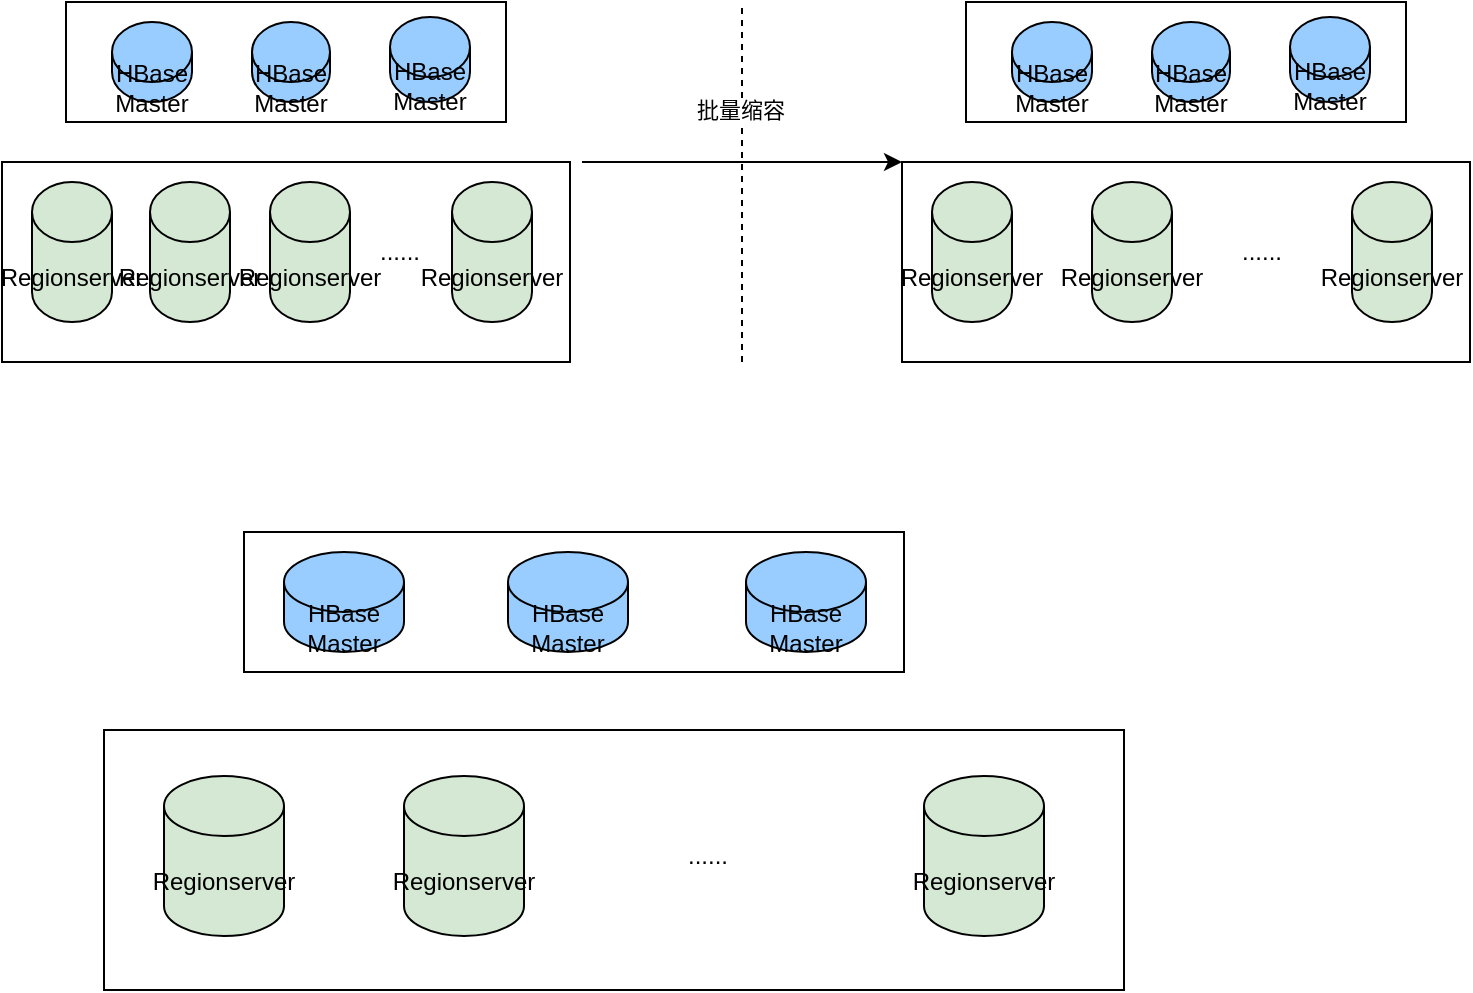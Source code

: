<mxfile version="20.0.4" type="github">
  <diagram id="C5RBs43oDa-KdzZeNtuy" name="Page-1">
    <mxGraphModel dx="946" dy="588" grid="1" gridSize="10" guides="1" tooltips="1" connect="1" arrows="1" fold="1" page="1" pageScale="1" pageWidth="827" pageHeight="1169" math="0" shadow="0">
      <root>
        <mxCell id="WIyWlLk6GJQsqaUBKTNV-0" />
        <mxCell id="WIyWlLk6GJQsqaUBKTNV-1" parent="WIyWlLk6GJQsqaUBKTNV-0" />
        <mxCell id="F7r8GAYiYaDX6DFV25X--26" value="" style="rounded=0;whiteSpace=wrap;html=1;strokeColor=#000000;fillColor=default;gradientColor=none;" vertex="1" parent="WIyWlLk6GJQsqaUBKTNV-1">
          <mxGeometry x="460" y="280" width="284" height="100" as="geometry" />
        </mxCell>
        <mxCell id="F7r8GAYiYaDX6DFV25X--7" value="......" style="rounded=0;whiteSpace=wrap;html=1;fillColor=none;strokeColor=none;" vertex="1" parent="WIyWlLk6GJQsqaUBKTNV-1">
          <mxGeometry x="595" y="315" width="90" height="20" as="geometry" />
        </mxCell>
        <mxCell id="F7r8GAYiYaDX6DFV25X--16" value="Regionserver" style="shape=cylinder3;whiteSpace=wrap;html=1;boundedLbl=1;backgroundOutline=1;size=15;fillColor=#D5E8D4;" vertex="1" parent="WIyWlLk6GJQsqaUBKTNV-1">
          <mxGeometry x="475" y="290" width="40" height="70" as="geometry" />
        </mxCell>
        <mxCell id="F7r8GAYiYaDX6DFV25X--19" value="Regionserver" style="shape=cylinder3;whiteSpace=wrap;html=1;boundedLbl=1;backgroundOutline=1;size=15;fillColor=#D5E8D4;" vertex="1" parent="WIyWlLk6GJQsqaUBKTNV-1">
          <mxGeometry x="555" y="290" width="40" height="70" as="geometry" />
        </mxCell>
        <mxCell id="F7r8GAYiYaDX6DFV25X--20" value="Regionserver" style="shape=cylinder3;whiteSpace=wrap;html=1;boundedLbl=1;backgroundOutline=1;size=15;fillColor=#D5E8D4;" vertex="1" parent="WIyWlLk6GJQsqaUBKTNV-1">
          <mxGeometry x="685" y="290" width="40" height="70" as="geometry" />
        </mxCell>
        <mxCell id="F7r8GAYiYaDX6DFV25X--25" value="" style="rounded=0;whiteSpace=wrap;html=1;fillColor=default;gradientColor=none;" vertex="1" parent="WIyWlLk6GJQsqaUBKTNV-1">
          <mxGeometry x="492" y="200" width="220" height="60" as="geometry" />
        </mxCell>
        <mxCell id="F7r8GAYiYaDX6DFV25X--22" value="HBase Master" style="shape=cylinder3;whiteSpace=wrap;html=1;boundedLbl=1;backgroundOutline=1;size=15;fillColor=#99CCFF;strokeColor=#000000;" vertex="1" parent="WIyWlLk6GJQsqaUBKTNV-1">
          <mxGeometry x="585" y="210" width="39" height="40" as="geometry" />
        </mxCell>
        <mxCell id="F7r8GAYiYaDX6DFV25X--23" value="HBase Master" style="shape=cylinder3;whiteSpace=wrap;html=1;boundedLbl=1;backgroundOutline=1;size=15;fillColor=#99CCFF;" vertex="1" parent="WIyWlLk6GJQsqaUBKTNV-1">
          <mxGeometry x="654" y="207.5" width="40" height="42.5" as="geometry" />
        </mxCell>
        <mxCell id="F7r8GAYiYaDX6DFV25X--24" value="HBase Master" style="shape=cylinder3;whiteSpace=wrap;html=1;boundedLbl=1;backgroundOutline=1;size=15;fillColor=#99CCFF;" vertex="1" parent="WIyWlLk6GJQsqaUBKTNV-1">
          <mxGeometry x="515" y="210" width="40" height="40" as="geometry" />
        </mxCell>
        <mxCell id="F7r8GAYiYaDX6DFV25X--27" value="" style="rounded=0;whiteSpace=wrap;html=1;strokeColor=#000000;fillColor=default;gradientColor=none;" vertex="1" parent="WIyWlLk6GJQsqaUBKTNV-1">
          <mxGeometry x="61" y="564" width="510" height="130" as="geometry" />
        </mxCell>
        <mxCell id="F7r8GAYiYaDX6DFV25X--28" value="......" style="rounded=0;whiteSpace=wrap;html=1;fillColor=none;strokeColor=none;" vertex="1" parent="WIyWlLk6GJQsqaUBKTNV-1">
          <mxGeometry x="250" y="617" width="226" height="20" as="geometry" />
        </mxCell>
        <mxCell id="F7r8GAYiYaDX6DFV25X--29" value="Regionserver" style="shape=cylinder3;whiteSpace=wrap;html=1;boundedLbl=1;backgroundOutline=1;size=15;fillColor=#D5E8D4;" vertex="1" parent="WIyWlLk6GJQsqaUBKTNV-1">
          <mxGeometry x="91" y="587" width="60" height="80" as="geometry" />
        </mxCell>
        <mxCell id="F7r8GAYiYaDX6DFV25X--30" value="Regionserver" style="shape=cylinder3;whiteSpace=wrap;html=1;boundedLbl=1;backgroundOutline=1;size=15;fillColor=#D5E8D4;" vertex="1" parent="WIyWlLk6GJQsqaUBKTNV-1">
          <mxGeometry x="211" y="587" width="60" height="80" as="geometry" />
        </mxCell>
        <mxCell id="F7r8GAYiYaDX6DFV25X--32" value="Regionserver" style="shape=cylinder3;whiteSpace=wrap;html=1;boundedLbl=1;backgroundOutline=1;size=15;fillColor=#D5E8D4;" vertex="1" parent="WIyWlLk6GJQsqaUBKTNV-1">
          <mxGeometry x="471" y="587" width="60" height="80" as="geometry" />
        </mxCell>
        <mxCell id="F7r8GAYiYaDX6DFV25X--33" value="" style="rounded=0;whiteSpace=wrap;html=1;fillColor=default;gradientColor=none;" vertex="1" parent="WIyWlLk6GJQsqaUBKTNV-1">
          <mxGeometry x="131" y="465" width="330" height="70" as="geometry" />
        </mxCell>
        <mxCell id="F7r8GAYiYaDX6DFV25X--34" value="HBase Master" style="shape=cylinder3;whiteSpace=wrap;html=1;boundedLbl=1;backgroundOutline=1;size=15;fillColor=#99CCFF;strokeColor=#000000;" vertex="1" parent="WIyWlLk6GJQsqaUBKTNV-1">
          <mxGeometry x="263" y="475" width="60" height="50" as="geometry" />
        </mxCell>
        <mxCell id="F7r8GAYiYaDX6DFV25X--35" value="HBase Master" style="shape=cylinder3;whiteSpace=wrap;html=1;boundedLbl=1;backgroundOutline=1;size=15;fillColor=#99CCFF;" vertex="1" parent="WIyWlLk6GJQsqaUBKTNV-1">
          <mxGeometry x="382" y="475" width="60" height="50" as="geometry" />
        </mxCell>
        <mxCell id="F7r8GAYiYaDX6DFV25X--36" value="HBase Master" style="shape=cylinder3;whiteSpace=wrap;html=1;boundedLbl=1;backgroundOutline=1;size=15;fillColor=#99CCFF;" vertex="1" parent="WIyWlLk6GJQsqaUBKTNV-1">
          <mxGeometry x="151" y="475" width="60" height="50" as="geometry" />
        </mxCell>
        <mxCell id="F7r8GAYiYaDX6DFV25X--37" value="" style="rounded=0;whiteSpace=wrap;html=1;strokeColor=#000000;fillColor=default;gradientColor=none;" vertex="1" parent="WIyWlLk6GJQsqaUBKTNV-1">
          <mxGeometry x="10" y="280" width="284" height="100" as="geometry" />
        </mxCell>
        <mxCell id="F7r8GAYiYaDX6DFV25X--38" value="......" style="rounded=0;whiteSpace=wrap;html=1;fillColor=none;strokeColor=none;" vertex="1" parent="WIyWlLk6GJQsqaUBKTNV-1">
          <mxGeometry x="164" y="315" width="90" height="20" as="geometry" />
        </mxCell>
        <mxCell id="F7r8GAYiYaDX6DFV25X--39" value="Regionserver" style="shape=cylinder3;whiteSpace=wrap;html=1;boundedLbl=1;backgroundOutline=1;size=15;fillColor=#D5E8D4;" vertex="1" parent="WIyWlLk6GJQsqaUBKTNV-1">
          <mxGeometry x="25" y="290" width="40" height="70" as="geometry" />
        </mxCell>
        <mxCell id="F7r8GAYiYaDX6DFV25X--40" value="Regionserver" style="shape=cylinder3;whiteSpace=wrap;html=1;boundedLbl=1;backgroundOutline=1;size=15;fillColor=#D5E8D4;" vertex="1" parent="WIyWlLk6GJQsqaUBKTNV-1">
          <mxGeometry x="84" y="290" width="40" height="70" as="geometry" />
        </mxCell>
        <mxCell id="F7r8GAYiYaDX6DFV25X--41" value="Regionserver" style="shape=cylinder3;whiteSpace=wrap;html=1;boundedLbl=1;backgroundOutline=1;size=15;fillColor=#D5E8D4;" vertex="1" parent="WIyWlLk6GJQsqaUBKTNV-1">
          <mxGeometry x="144" y="290" width="40" height="70" as="geometry" />
        </mxCell>
        <mxCell id="F7r8GAYiYaDX6DFV25X--42" value="Regionserver" style="shape=cylinder3;whiteSpace=wrap;html=1;boundedLbl=1;backgroundOutline=1;size=15;fillColor=#D5E8D4;" vertex="1" parent="WIyWlLk6GJQsqaUBKTNV-1">
          <mxGeometry x="235" y="290" width="40" height="70" as="geometry" />
        </mxCell>
        <mxCell id="F7r8GAYiYaDX6DFV25X--43" value="" style="rounded=0;whiteSpace=wrap;html=1;fillColor=default;gradientColor=none;" vertex="1" parent="WIyWlLk6GJQsqaUBKTNV-1">
          <mxGeometry x="42" y="200" width="220" height="60" as="geometry" />
        </mxCell>
        <mxCell id="F7r8GAYiYaDX6DFV25X--44" value="HBase Master" style="shape=cylinder3;whiteSpace=wrap;html=1;boundedLbl=1;backgroundOutline=1;size=15;fillColor=#99CCFF;strokeColor=#000000;" vertex="1" parent="WIyWlLk6GJQsqaUBKTNV-1">
          <mxGeometry x="135" y="210" width="39" height="40" as="geometry" />
        </mxCell>
        <mxCell id="F7r8GAYiYaDX6DFV25X--45" value="HBase Master" style="shape=cylinder3;whiteSpace=wrap;html=1;boundedLbl=1;backgroundOutline=1;size=15;fillColor=#99CCFF;" vertex="1" parent="WIyWlLk6GJQsqaUBKTNV-1">
          <mxGeometry x="204" y="207.5" width="40" height="42.5" as="geometry" />
        </mxCell>
        <mxCell id="F7r8GAYiYaDX6DFV25X--46" value="HBase Master" style="shape=cylinder3;whiteSpace=wrap;html=1;boundedLbl=1;backgroundOutline=1;size=15;fillColor=#99CCFF;" vertex="1" parent="WIyWlLk6GJQsqaUBKTNV-1">
          <mxGeometry x="65" y="210" width="40" height="40" as="geometry" />
        </mxCell>
        <mxCell id="F7r8GAYiYaDX6DFV25X--47" style="edgeStyle=orthogonalEdgeStyle;rounded=0;orthogonalLoop=1;jettySize=auto;html=1;exitX=0.5;exitY=1;exitDx=0;exitDy=0;" edge="1" parent="WIyWlLk6GJQsqaUBKTNV-1" source="F7r8GAYiYaDX6DFV25X--7" target="F7r8GAYiYaDX6DFV25X--7">
          <mxGeometry relative="1" as="geometry" />
        </mxCell>
        <mxCell id="F7r8GAYiYaDX6DFV25X--52" value="" style="endArrow=none;dashed=1;html=1;rounded=0;" edge="1" parent="WIyWlLk6GJQsqaUBKTNV-1">
          <mxGeometry width="50" height="50" relative="1" as="geometry">
            <mxPoint x="380" y="380" as="sourcePoint" />
            <mxPoint x="380" y="200" as="targetPoint" />
          </mxGeometry>
        </mxCell>
        <mxCell id="F7r8GAYiYaDX6DFV25X--53" value="批量缩容" style="edgeLabel;html=1;align=center;verticalAlign=middle;resizable=0;points=[];" vertex="1" connectable="0" parent="F7r8GAYiYaDX6DFV25X--52">
          <mxGeometry x="0.417" y="1" relative="1" as="geometry">
            <mxPoint y="1" as="offset" />
          </mxGeometry>
        </mxCell>
        <mxCell id="F7r8GAYiYaDX6DFV25X--54" value="" style="endArrow=classic;html=1;rounded=0;entryX=0;entryY=0;entryDx=0;entryDy=0;" edge="1" parent="WIyWlLk6GJQsqaUBKTNV-1" target="F7r8GAYiYaDX6DFV25X--26">
          <mxGeometry width="50" height="50" relative="1" as="geometry">
            <mxPoint x="300" y="280" as="sourcePoint" />
            <mxPoint x="480" y="340" as="targetPoint" />
          </mxGeometry>
        </mxCell>
      </root>
    </mxGraphModel>
  </diagram>
</mxfile>
